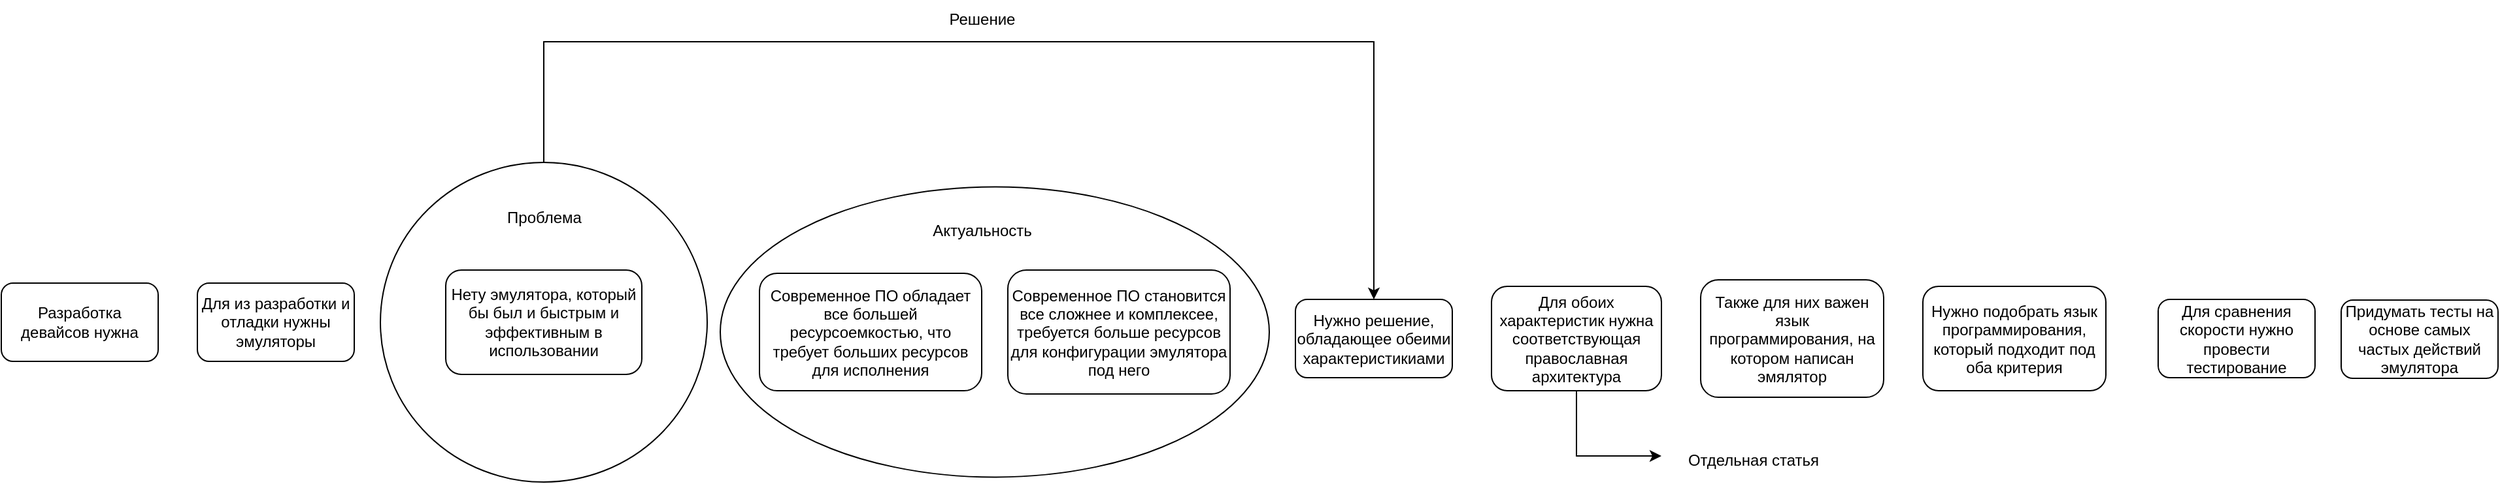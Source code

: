 <mxfile version="21.6.5" type="device">
  <diagram name="Page-1" id="jqRc2B4Isd-5mT1CqQfI">
    <mxGraphModel dx="2026" dy="815" grid="1" gridSize="10" guides="1" tooltips="1" connect="1" arrows="1" fold="1" page="1" pageScale="1" pageWidth="850" pageHeight="1100" math="0" shadow="0">
      <root>
        <mxCell id="0" />
        <mxCell id="1" parent="0" />
        <mxCell id="VhEDyWGdPOX37bNgk6-r-14" value="" style="ellipse;whiteSpace=wrap;html=1;" vertex="1" parent="1">
          <mxGeometry x="200" y="201.25" width="420" height="222.5" as="geometry" />
        </mxCell>
        <mxCell id="VhEDyWGdPOX37bNgk6-r-16" style="edgeStyle=orthogonalEdgeStyle;rounded=0;orthogonalLoop=1;jettySize=auto;html=1;entryX=0.5;entryY=0;entryDx=0;entryDy=0;" edge="1" parent="1" source="VhEDyWGdPOX37bNgk6-r-12" target="VhEDyWGdPOX37bNgk6-r-4">
          <mxGeometry relative="1" as="geometry">
            <Array as="points">
              <mxPoint x="65" y="90" />
              <mxPoint x="700" y="90" />
            </Array>
          </mxGeometry>
        </mxCell>
        <mxCell id="VhEDyWGdPOX37bNgk6-r-12" value="" style="ellipse;whiteSpace=wrap;html=1;" vertex="1" parent="1">
          <mxGeometry x="-60" y="182.5" width="250" height="245" as="geometry" />
        </mxCell>
        <mxCell id="VhEDyWGdPOX37bNgk6-r-1" value="Разработка девайсов нужна" style="rounded=1;whiteSpace=wrap;html=1;" vertex="1" parent="1">
          <mxGeometry x="-350" y="275" width="120" height="60" as="geometry" />
        </mxCell>
        <mxCell id="VhEDyWGdPOX37bNgk6-r-2" value="Для из разработки и отладки нужны эмуляторы" style="rounded=1;whiteSpace=wrap;html=1;" vertex="1" parent="1">
          <mxGeometry x="-200" y="275" width="120" height="60" as="geometry" />
        </mxCell>
        <mxCell id="VhEDyWGdPOX37bNgk6-r-3" value="Нету эмулятора, который бы был и быстрым и эффективным в использовании" style="rounded=1;whiteSpace=wrap;html=1;" vertex="1" parent="1">
          <mxGeometry x="-10" y="265" width="150" height="80" as="geometry" />
        </mxCell>
        <mxCell id="VhEDyWGdPOX37bNgk6-r-4" value="Нужно решение, обладающее обеими характеристикиами" style="rounded=1;whiteSpace=wrap;html=1;" vertex="1" parent="1">
          <mxGeometry x="640" y="287.5" width="120" height="60" as="geometry" />
        </mxCell>
        <mxCell id="VhEDyWGdPOX37bNgk6-r-6" style="edgeStyle=orthogonalEdgeStyle;rounded=0;orthogonalLoop=1;jettySize=auto;html=1;" edge="1" parent="1" source="VhEDyWGdPOX37bNgk6-r-5">
          <mxGeometry relative="1" as="geometry">
            <mxPoint x="920" y="407.5" as="targetPoint" />
            <Array as="points">
              <mxPoint x="855" y="407.5" />
            </Array>
          </mxGeometry>
        </mxCell>
        <mxCell id="VhEDyWGdPOX37bNgk6-r-5" value="Для обоих характеристик нужна соответствующая православная архитектура" style="rounded=1;whiteSpace=wrap;html=1;" vertex="1" parent="1">
          <mxGeometry x="790" y="277.5" width="130" height="80" as="geometry" />
        </mxCell>
        <mxCell id="VhEDyWGdPOX37bNgk6-r-7" value="Отдельная статья" style="text;html=1;align=center;verticalAlign=middle;resizable=0;points=[];autosize=1;strokeColor=none;fillColor=none;" vertex="1" parent="1">
          <mxGeometry x="930" y="395.5" width="120" height="30" as="geometry" />
        </mxCell>
        <mxCell id="VhEDyWGdPOX37bNgk6-r-8" value="Также для них важен язык программирования, на котором написан эмялятор" style="rounded=1;whiteSpace=wrap;html=1;" vertex="1" parent="1">
          <mxGeometry x="950" y="272.5" width="140" height="90" as="geometry" />
        </mxCell>
        <mxCell id="VhEDyWGdPOX37bNgk6-r-9" value="Нужно подобрать язык программирования, который подходит под оба критерия" style="rounded=1;whiteSpace=wrap;html=1;" vertex="1" parent="1">
          <mxGeometry x="1120" y="277.5" width="140" height="80" as="geometry" />
        </mxCell>
        <mxCell id="VhEDyWGdPOX37bNgk6-r-10" value="Современное ПО обладает все большей ресурсоемкостью, что требует больших ресурсов для исполнения" style="rounded=1;whiteSpace=wrap;html=1;" vertex="1" parent="1">
          <mxGeometry x="230" y="267.5" width="170" height="90" as="geometry" />
        </mxCell>
        <mxCell id="VhEDyWGdPOX37bNgk6-r-11" value="Современное ПО становится все сложнее и комплексее, требуется больше ресурсов для конфигурации эмулятора под него" style="rounded=1;whiteSpace=wrap;html=1;" vertex="1" parent="1">
          <mxGeometry x="420" y="265" width="170" height="95" as="geometry" />
        </mxCell>
        <mxCell id="VhEDyWGdPOX37bNgk6-r-13" value="Проблема" style="text;html=1;align=center;verticalAlign=middle;resizable=0;points=[];autosize=1;strokeColor=none;fillColor=none;" vertex="1" parent="1">
          <mxGeometry x="25" y="210" width="80" height="30" as="geometry" />
        </mxCell>
        <mxCell id="VhEDyWGdPOX37bNgk6-r-15" value="Актуальность" style="text;html=1;align=center;verticalAlign=middle;resizable=0;points=[];autosize=1;strokeColor=none;fillColor=none;" vertex="1" parent="1">
          <mxGeometry x="350" y="220" width="100" height="30" as="geometry" />
        </mxCell>
        <mxCell id="VhEDyWGdPOX37bNgk6-r-17" value="Решение" style="text;html=1;align=center;verticalAlign=middle;resizable=0;points=[];autosize=1;strokeColor=none;fillColor=none;" vertex="1" parent="1">
          <mxGeometry x="365" y="58" width="70" height="30" as="geometry" />
        </mxCell>
        <mxCell id="VhEDyWGdPOX37bNgk6-r-19" value="Для сравнения скорости нужно провести тестирование" style="rounded=1;whiteSpace=wrap;html=1;" vertex="1" parent="1">
          <mxGeometry x="1300" y="287.5" width="120" height="60" as="geometry" />
        </mxCell>
        <mxCell id="VhEDyWGdPOX37bNgk6-r-20" value="Придумать тесты на основе самых частых действий эмулятора" style="rounded=1;whiteSpace=wrap;html=1;" vertex="1" parent="1">
          <mxGeometry x="1440" y="288" width="120" height="60" as="geometry" />
        </mxCell>
      </root>
    </mxGraphModel>
  </diagram>
</mxfile>
